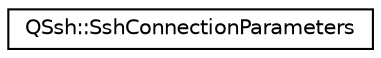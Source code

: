 digraph "Graphical Class Hierarchy"
{
  edge [fontname="Helvetica",fontsize="10",labelfontname="Helvetica",labelfontsize="10"];
  node [fontname="Helvetica",fontsize="10",shape=record];
  rankdir="LR";
  Node0 [label="QSsh::SshConnectionParameters",height=0.2,width=0.4,color="black", fillcolor="white", style="filled",URL="$class_q_ssh_1_1_ssh_connection_parameters.html"];
}
